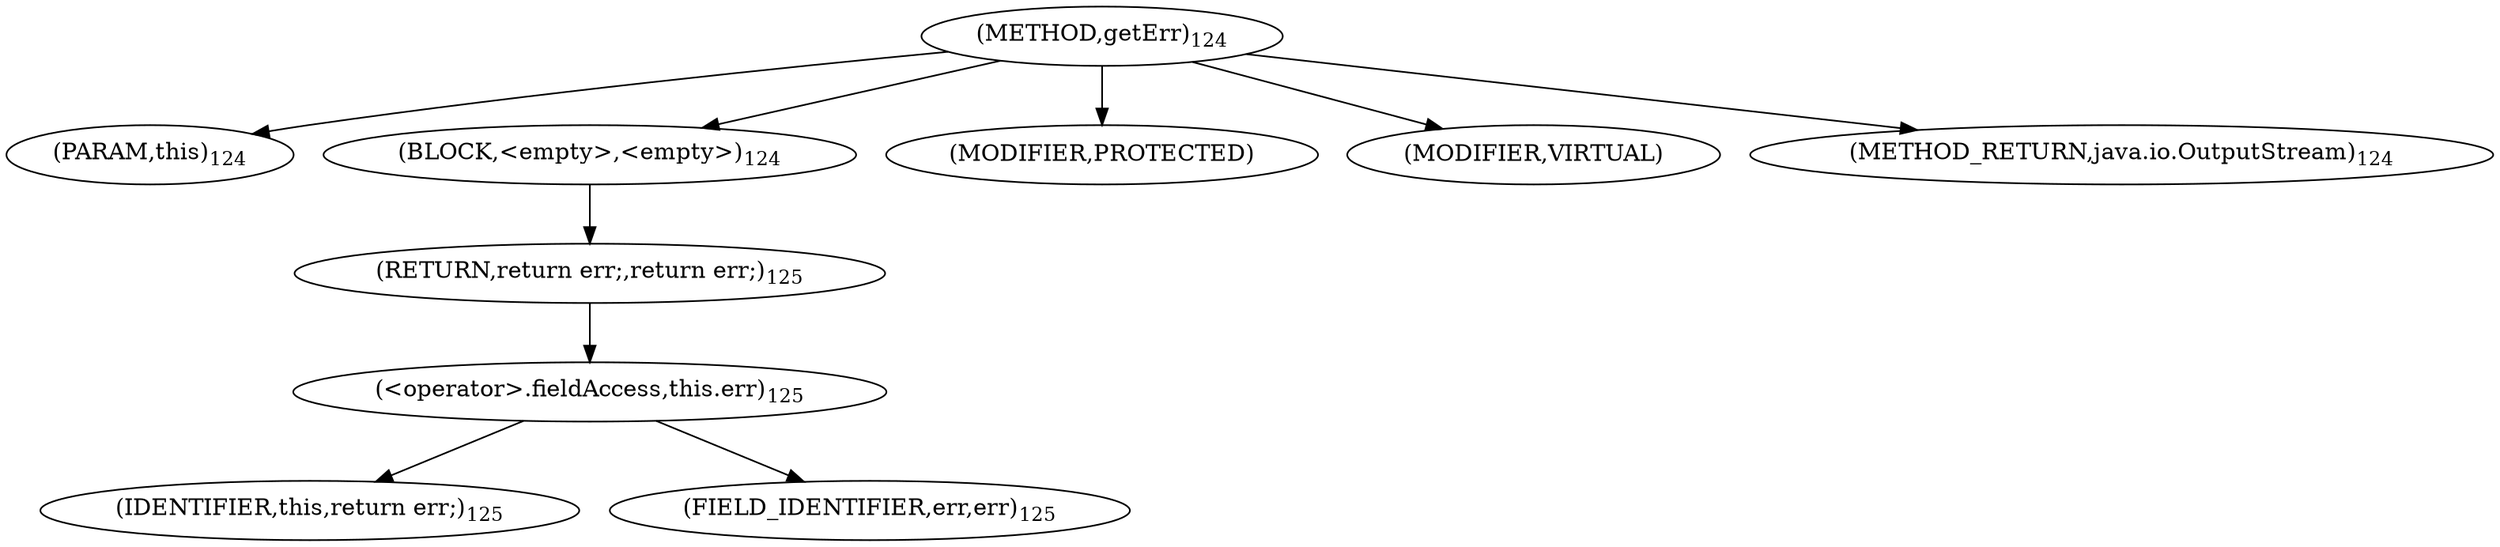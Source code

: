 digraph "getErr" {  
"168" [label = <(METHOD,getErr)<SUB>124</SUB>> ]
"169" [label = <(PARAM,this)<SUB>124</SUB>> ]
"170" [label = <(BLOCK,&lt;empty&gt;,&lt;empty&gt;)<SUB>124</SUB>> ]
"171" [label = <(RETURN,return err;,return err;)<SUB>125</SUB>> ]
"172" [label = <(&lt;operator&gt;.fieldAccess,this.err)<SUB>125</SUB>> ]
"173" [label = <(IDENTIFIER,this,return err;)<SUB>125</SUB>> ]
"174" [label = <(FIELD_IDENTIFIER,err,err)<SUB>125</SUB>> ]
"175" [label = <(MODIFIER,PROTECTED)> ]
"176" [label = <(MODIFIER,VIRTUAL)> ]
"177" [label = <(METHOD_RETURN,java.io.OutputStream)<SUB>124</SUB>> ]
  "168" -> "169" 
  "168" -> "170" 
  "168" -> "175" 
  "168" -> "176" 
  "168" -> "177" 
  "170" -> "171" 
  "171" -> "172" 
  "172" -> "173" 
  "172" -> "174" 
}
